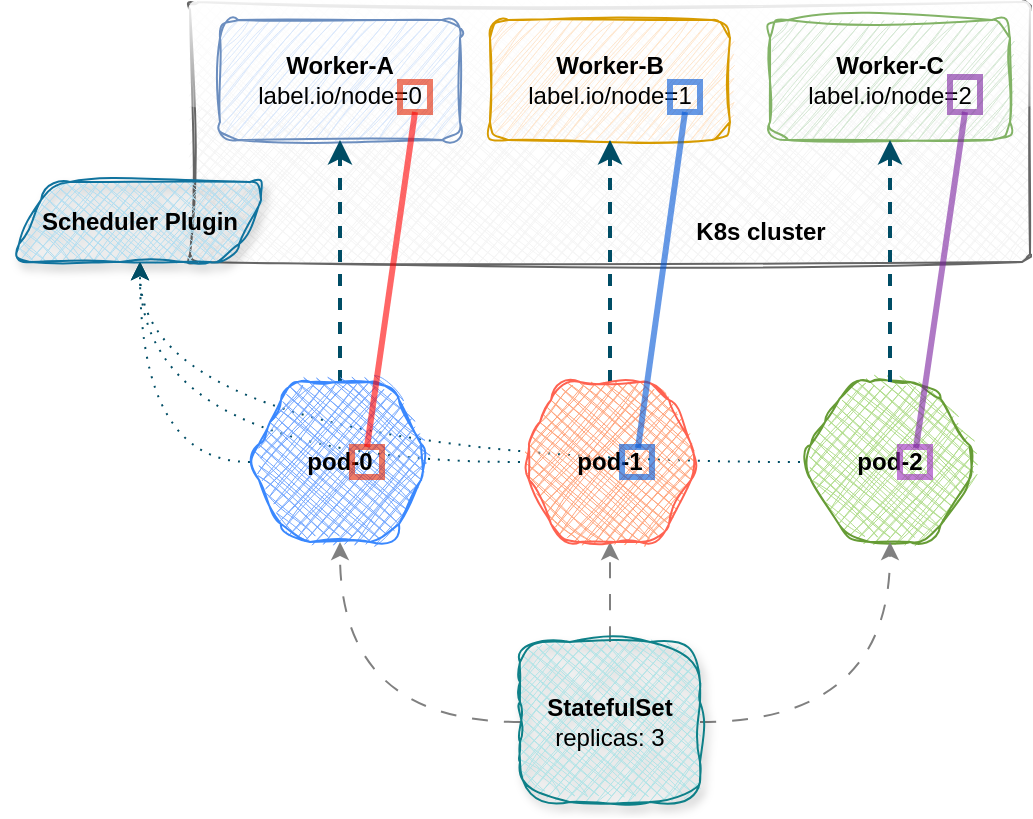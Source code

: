 <mxfile version="21.2.9">
  <diagram name="Page-1" id="L93x8v_Ak1KEFMIeVs1g">
    <mxGraphModel dx="658" dy="376" grid="1" gridSize="5" guides="1" tooltips="1" connect="1" arrows="1" fold="1" page="1" pageScale="1" pageWidth="827" pageHeight="1169" math="0" shadow="0">
      <root>
        <mxCell id="0" />
        <mxCell id="1" parent="0" />
        <mxCell id="o14VmDEqepVgOXuaxI6b-19" style="edgeStyle=orthogonalEdgeStyle;rounded=0;orthogonalLoop=1;jettySize=auto;html=1;dashed=1;dashPattern=1 4;curved=1;strokeColor=#004d65;" edge="1" parent="1" source="o14VmDEqepVgOXuaxI6b-2" target="o14VmDEqepVgOXuaxI6b-9">
          <mxGeometry relative="1" as="geometry" />
        </mxCell>
        <mxCell id="o14VmDEqepVgOXuaxI6b-20" style="edgeStyle=orthogonalEdgeStyle;rounded=0;orthogonalLoop=1;jettySize=auto;html=1;entryX=0.5;entryY=1;entryDx=0;entryDy=0;dashed=1;dashPattern=1 4;curved=1;strokeColor=#004d65;" edge="1" parent="1" source="o14VmDEqepVgOXuaxI6b-3" target="o14VmDEqepVgOXuaxI6b-9">
          <mxGeometry relative="1" as="geometry" />
        </mxCell>
        <mxCell id="o14VmDEqepVgOXuaxI6b-3" value="pod-2" style="shape=hexagon;perimeter=hexagonPerimeter2;whiteSpace=wrap;html=1;fixedSize=1;size=25;fillColor=#b1dd8c;fontColor=#000000;strokeColor=#669c35;sketch=1;curveFitting=1;jiggle=2;fontStyle=1;fillStyle=cross-hatch;rounded=1;" vertex="1" parent="1">
          <mxGeometry x="495" y="220" width="90" height="80" as="geometry" />
        </mxCell>
        <mxCell id="o14VmDEqepVgOXuaxI6b-4" value="" style="rounded=1;whiteSpace=wrap;html=1;arcSize=3;fillColor=#f5f5f5;strokeColor=#666666;fontColor=#333333;sketch=1;curveFitting=1;jiggle=2;glass=1;shadow=0;fillStyle=cross-hatch;" vertex="1" parent="1">
          <mxGeometry x="190" y="30" width="420" height="130" as="geometry" />
        </mxCell>
        <mxCell id="o14VmDEqepVgOXuaxI6b-5" value="&lt;b&gt;Worker-A&lt;/b&gt;&lt;br&gt;label.io/node=0" style="rounded=1;whiteSpace=wrap;html=1;fillColor=#dae8fc;strokeColor=#6c8ebf;sketch=1;curveFitting=1;jiggle=2;glass=0;shadow=0;fontColor=#000000;" vertex="1" parent="1">
          <mxGeometry x="205" y="39" width="120" height="60" as="geometry" />
        </mxCell>
        <mxCell id="o14VmDEqepVgOXuaxI6b-6" value="&lt;b&gt;Worker-B&lt;/b&gt;&lt;br&gt;label.io/node=1" style="rounded=1;whiteSpace=wrap;html=1;fillColor=#ffe6cc;strokeColor=#d79b00;sketch=1;curveFitting=1;jiggle=2;glass=0;shadow=0;fontColor=#000000;" vertex="1" parent="1">
          <mxGeometry x="340" y="39" width="120" height="60" as="geometry" />
        </mxCell>
        <mxCell id="o14VmDEqepVgOXuaxI6b-7" value="&lt;b&gt;Worker-C&lt;/b&gt;&lt;br&gt;label.io/node=2" style="rounded=1;whiteSpace=wrap;html=1;fillColor=#d5e8d4;strokeColor=#82b366;sketch=1;curveFitting=1;jiggle=2;glass=0;shadow=0;fontColor=#000000;" vertex="1" parent="1">
          <mxGeometry x="480" y="39" width="120" height="60" as="geometry" />
        </mxCell>
        <mxCell id="o14VmDEqepVgOXuaxI6b-8" value="K8s cluster" style="text;html=1;align=center;verticalAlign=middle;resizable=0;points=[];autosize=1;strokeColor=none;fillColor=none;fontStyle=1;fontColor=#000000;" vertex="1" parent="1">
          <mxGeometry x="430" y="130" width="90" height="30" as="geometry" />
        </mxCell>
        <mxCell id="o14VmDEqepVgOXuaxI6b-9" value="Scheduler Plugin" style="shape=parallelogram;perimeter=parallelogramPerimeter;whiteSpace=wrap;html=1;fixedSize=1;fillColor=#b1ddf0;strokeColor=#10739e;sketch=1;curveFitting=1;jiggle=2;shadow=1;rounded=1;fontStyle=1;fontColor=#000000;labelBorderColor=none;labelBackgroundColor=none;fillStyle=cross-hatch;" vertex="1" parent="1">
          <mxGeometry x="100" y="120" width="130" height="40" as="geometry" />
        </mxCell>
        <mxCell id="o14VmDEqepVgOXuaxI6b-11" style="edgeStyle=orthogonalEdgeStyle;rounded=0;orthogonalLoop=1;jettySize=auto;html=1;curved=1;dashed=1;strokeColor=#808080;dashPattern=8 8;" edge="1" parent="1" source="o14VmDEqepVgOXuaxI6b-10" target="o14VmDEqepVgOXuaxI6b-1">
          <mxGeometry relative="1" as="geometry" />
        </mxCell>
        <mxCell id="o14VmDEqepVgOXuaxI6b-12" style="edgeStyle=orthogonalEdgeStyle;rounded=0;orthogonalLoop=1;jettySize=auto;html=1;curved=1;dashed=1;strokeColor=#808080;dashPattern=8 8;" edge="1" parent="1" source="o14VmDEqepVgOXuaxI6b-10" target="o14VmDEqepVgOXuaxI6b-2">
          <mxGeometry relative="1" as="geometry" />
        </mxCell>
        <mxCell id="o14VmDEqepVgOXuaxI6b-13" style="edgeStyle=orthogonalEdgeStyle;rounded=0;orthogonalLoop=1;jettySize=auto;html=1;curved=1;dashed=1;strokeColor=#808080;dashPattern=8 8;" edge="1" parent="1" source="o14VmDEqepVgOXuaxI6b-10" target="o14VmDEqepVgOXuaxI6b-3">
          <mxGeometry relative="1" as="geometry" />
        </mxCell>
        <mxCell id="o14VmDEqepVgOXuaxI6b-14" style="edgeStyle=orthogonalEdgeStyle;rounded=0;orthogonalLoop=1;jettySize=auto;html=1;exitX=0;exitY=0.5;exitDx=0;exitDy=0;dashed=1;dashPattern=1 4;curved=1;strokeColor=#004d65;" edge="1" parent="1" source="o14VmDEqepVgOXuaxI6b-1" target="o14VmDEqepVgOXuaxI6b-9">
          <mxGeometry relative="1" as="geometry" />
        </mxCell>
        <mxCell id="o14VmDEqepVgOXuaxI6b-10" value="StatefulSet&lt;br&gt;&lt;span style=&quot;font-weight: normal;&quot;&gt;replicas: 3&lt;/span&gt;" style="shape=hexagon;perimeter=hexagonPerimeter2;whiteSpace=wrap;html=1;fixedSize=1;fillColor=#b0e3e6;strokeColor=#0e8088;sketch=1;curveFitting=1;jiggle=2;rounded=1;fontStyle=1;shadow=1;fontColor=#000000;fillStyle=cross-hatch;arcSize=50;size=-10;" vertex="1" parent="1">
          <mxGeometry x="355" y="350" width="90" height="80" as="geometry" />
        </mxCell>
        <mxCell id="o14VmDEqepVgOXuaxI6b-16" style="edgeStyle=orthogonalEdgeStyle;rounded=0;orthogonalLoop=1;jettySize=auto;html=1;strokeWidth=2;strokeColor=#004d65;dashed=1;" edge="1" parent="1" source="o14VmDEqepVgOXuaxI6b-1" target="o14VmDEqepVgOXuaxI6b-5">
          <mxGeometry relative="1" as="geometry" />
        </mxCell>
        <mxCell id="o14VmDEqepVgOXuaxI6b-17" style="edgeStyle=orthogonalEdgeStyle;rounded=0;orthogonalLoop=1;jettySize=auto;html=1;strokeWidth=2;strokeColor=#004d65;dashed=1;" edge="1" parent="1" source="o14VmDEqepVgOXuaxI6b-2" target="o14VmDEqepVgOXuaxI6b-6">
          <mxGeometry relative="1" as="geometry" />
        </mxCell>
        <mxCell id="o14VmDEqepVgOXuaxI6b-18" style="edgeStyle=orthogonalEdgeStyle;rounded=0;orthogonalLoop=1;jettySize=auto;html=1;strokeWidth=2;strokeColor=#004d65;dashed=1;" edge="1" parent="1" source="o14VmDEqepVgOXuaxI6b-3" target="o14VmDEqepVgOXuaxI6b-7">
          <mxGeometry relative="1" as="geometry" />
        </mxCell>
        <mxCell id="o14VmDEqepVgOXuaxI6b-2" value="pod-1" style="shape=hexagon;perimeter=hexagonPerimeter2;whiteSpace=wrap;html=1;fixedSize=1;fillColor=#ffa57d;fontColor=#000000;strokeColor=#ff6251;sketch=1;curveFitting=1;jiggle=2;fontStyle=1;fillStyle=cross-hatch;rounded=1;shadow=0;" vertex="1" parent="1">
          <mxGeometry x="355" y="220" width="90" height="80" as="geometry" />
        </mxCell>
        <mxCell id="o14VmDEqepVgOXuaxI6b-1" value="pod-0" style="shape=hexagon;perimeter=hexagonPerimeter2;whiteSpace=wrap;html=1;fixedSize=1;fillColor=#74a7fe;fontColor=#000000;strokeColor=#3a88fe;sketch=1;curveFitting=1;jiggle=2;fontStyle=1;fillStyle=cross-hatch;rounded=1;shadow=0;" vertex="1" parent="1">
          <mxGeometry x="220" y="220" width="90" height="80" as="geometry" />
        </mxCell>
        <mxCell id="o14VmDEqepVgOXuaxI6b-22" value="" style="rounded=0;whiteSpace=wrap;html=1;fillColor=none;strokeWidth=3;strokeColor=#e32400;perimeterSpacing=0;opacity=60;" vertex="1" parent="1">
          <mxGeometry x="295" y="70" width="15" height="15" as="geometry" />
        </mxCell>
        <mxCell id="o14VmDEqepVgOXuaxI6b-23" value="" style="rounded=0;whiteSpace=wrap;html=1;fillColor=none;strokeWidth=3;strokeColor=#e32400;opacity=60;" vertex="1" parent="1">
          <mxGeometry x="271" y="252.5" width="15" height="15" as="geometry" />
        </mxCell>
        <mxCell id="o14VmDEqepVgOXuaxI6b-24" value="" style="endArrow=none;html=1;rounded=0;exitX=0.5;exitY=0;exitDx=0;exitDy=0;entryX=0.5;entryY=1;entryDx=0;entryDy=0;strokeWidth=3;strokeColor=#FF0000;opacity=60;" edge="1" parent="1" source="o14VmDEqepVgOXuaxI6b-23" target="o14VmDEqepVgOXuaxI6b-22">
          <mxGeometry width="50" height="50" relative="1" as="geometry">
            <mxPoint x="220" y="195" as="sourcePoint" />
            <mxPoint x="270" y="145" as="targetPoint" />
          </mxGeometry>
        </mxCell>
        <mxCell id="o14VmDEqepVgOXuaxI6b-25" value="" style="rounded=0;whiteSpace=wrap;html=1;fillColor=none;strokeWidth=3;strokeColor=#0056d6;perimeterSpacing=0;opacity=60;" vertex="1" parent="1">
          <mxGeometry x="430" y="70" width="15" height="15" as="geometry" />
        </mxCell>
        <mxCell id="o14VmDEqepVgOXuaxI6b-26" value="" style="rounded=0;whiteSpace=wrap;html=1;fillColor=none;strokeWidth=3;strokeColor=#0056d6;perimeterSpacing=0;opacity=60;" vertex="1" parent="1">
          <mxGeometry x="406" y="252.5" width="15" height="15" as="geometry" />
        </mxCell>
        <mxCell id="o14VmDEqepVgOXuaxI6b-27" value="" style="rounded=0;whiteSpace=wrap;html=1;fillColor=none;strokeWidth=3;strokeColor=#9929bd;perimeterSpacing=0;opacity=60;" vertex="1" parent="1">
          <mxGeometry x="545" y="252.5" width="15" height="15" as="geometry" />
        </mxCell>
        <mxCell id="o14VmDEqepVgOXuaxI6b-28" value="" style="rounded=0;whiteSpace=wrap;html=1;fillColor=none;strokeWidth=3;strokeColor=#7b219f;perimeterSpacing=0;opacity=60;" vertex="1" parent="1">
          <mxGeometry x="570" y="67.5" width="15" height="17.5" as="geometry" />
        </mxCell>
        <mxCell id="o14VmDEqepVgOXuaxI6b-29" value="" style="endArrow=none;html=1;rounded=0;exitX=0.5;exitY=0;exitDx=0;exitDy=0;entryX=0.5;entryY=1;entryDx=0;entryDy=0;strokeWidth=3;strokeColor=#0056d6;opacity=60;" edge="1" parent="1" target="o14VmDEqepVgOXuaxI6b-25">
          <mxGeometry width="50" height="50" relative="1" as="geometry">
            <mxPoint x="414" y="253" as="sourcePoint" />
            <mxPoint x="448" y="85" as="targetPoint" />
          </mxGeometry>
        </mxCell>
        <mxCell id="o14VmDEqepVgOXuaxI6b-30" value="" style="endArrow=none;html=1;rounded=0;exitX=0.5;exitY=0;exitDx=0;exitDy=0;entryX=0.5;entryY=1;entryDx=0;entryDy=0;strokeWidth=3;strokeColor=#7b219f;opacity=60;" edge="1" parent="1" target="o14VmDEqepVgOXuaxI6b-28">
          <mxGeometry width="50" height="50" relative="1" as="geometry">
            <mxPoint x="553" y="253" as="sourcePoint" />
            <mxPoint x="587" y="85" as="targetPoint" />
          </mxGeometry>
        </mxCell>
      </root>
    </mxGraphModel>
  </diagram>
</mxfile>
